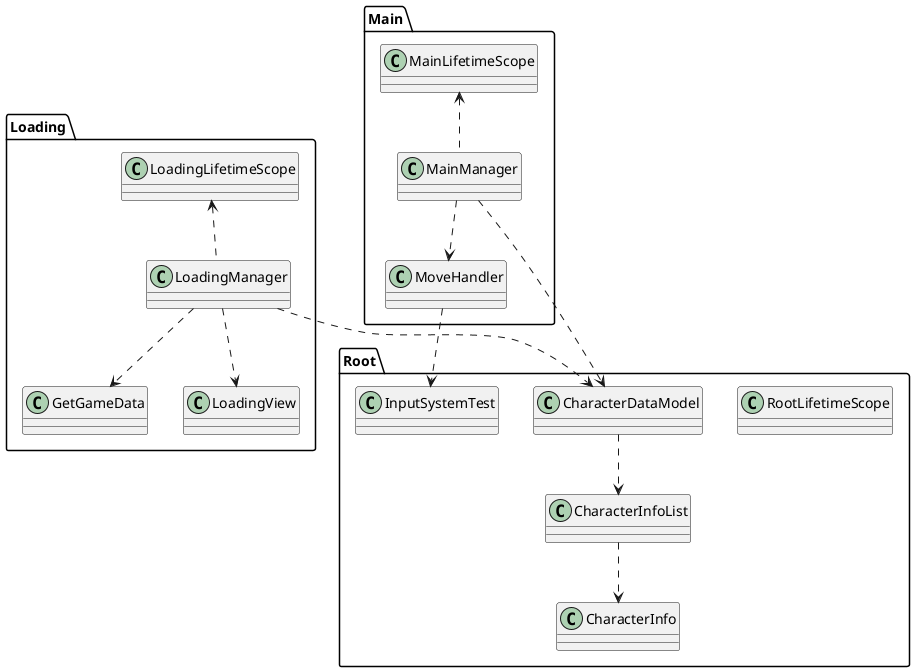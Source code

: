 @startuml
'https://plantuml.com/class-diagram

namespace Loading{
    class GetGameData
    class LoadingLifetimeScope
    class LoadingManager
    class LoadingView
    
    LoadingManager ..> LoadingView
    LoadingManager ..> GetGameData
    LoadingManager .up.> LoadingLifetimeScope
}

namespace Main{
    class MainLifetimeScope
    class MainManager
    class MoveHandler
    MainManager ..> MoveHandler
    MainManager .up.> MainLifetimeScope
}

namespace Root{
    class RootLifetimeScope
    class CharacterInfo
    class CharacterInfoList
    class CharacterDataModel
    class InputSystemTest

    CharacterDataModel ..> CharacterInfoList
    CharacterInfoList ..> CharacterInfo
}


Loading.LoadingManager ..> Root.CharacterDataModel

Main.MainManager ..> Root.CharacterDataModel
Main.MoveHandler ..> Root.InputSystemTest
@enduml